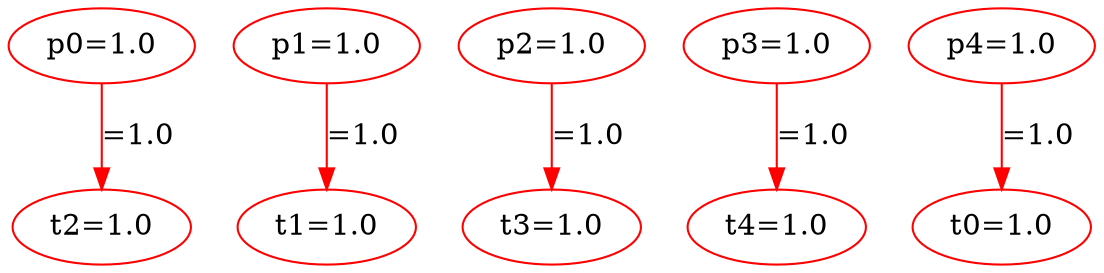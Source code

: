 strict digraph G {
  1 [ label="p0=1.0" color="red" ];
  2 [ label="p1=1.0" color="red" ];
  3 [ label="p2=1.0" color="red" ];
  4 [ label="p3=1.0" color="red" ];
  5 [ label="p4=1.0" color="red" ];
  6 [ label="t0=1.0" color="red" ];
  7 [ label="t1=1.0" color="red" ];
  8 [ label="t2=1.0" color="red" ];
  9 [ label="t3=1.0" color="red" ];
  10 [ label="t4=1.0" color="red" ];
  1 -> 8 [ label="=1.0" color="red" ];
  4 -> 10 [ label="=1.0" color="red" ];
  5 -> 6 [ label="=1.0" color="red" ];
  2 -> 7 [ label="=1.0" color="red" ];
  3 -> 9 [ label="=1.0" color="red" ];
}
